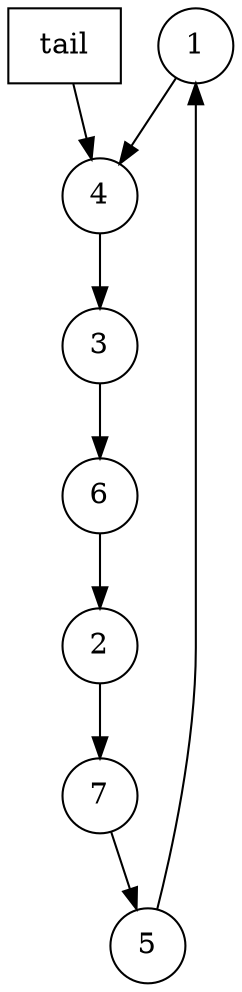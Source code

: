 digraph g {
  node [shape=circle]
  n0x804bca8 [label="1"];
  n0x804bcb0 [label="2"];
  n0x804bcb8 [label="3"];
  n0x804bcc0 [label="4"];
  n0x804bcc8 [label="5"];
  n0x804bcd0 [label="6"];
  n0x804bcd8 [label="7"];
  tail [shape=box];
  tail -> n0x804bcc0;
  n0x804bcb8 -> n0x804bcd0;
  n0x804bcd0 -> n0x804bcb0;
  n0x804bcb0 -> n0x804bcd8;
  n0x804bcd8 -> n0x804bcc8;
  n0x804bcc8 -> n0x804bca8;
  n0x804bca8 -> n0x804bcc0;
  n0x804bcc0 -> n0x804bcb8;
}
